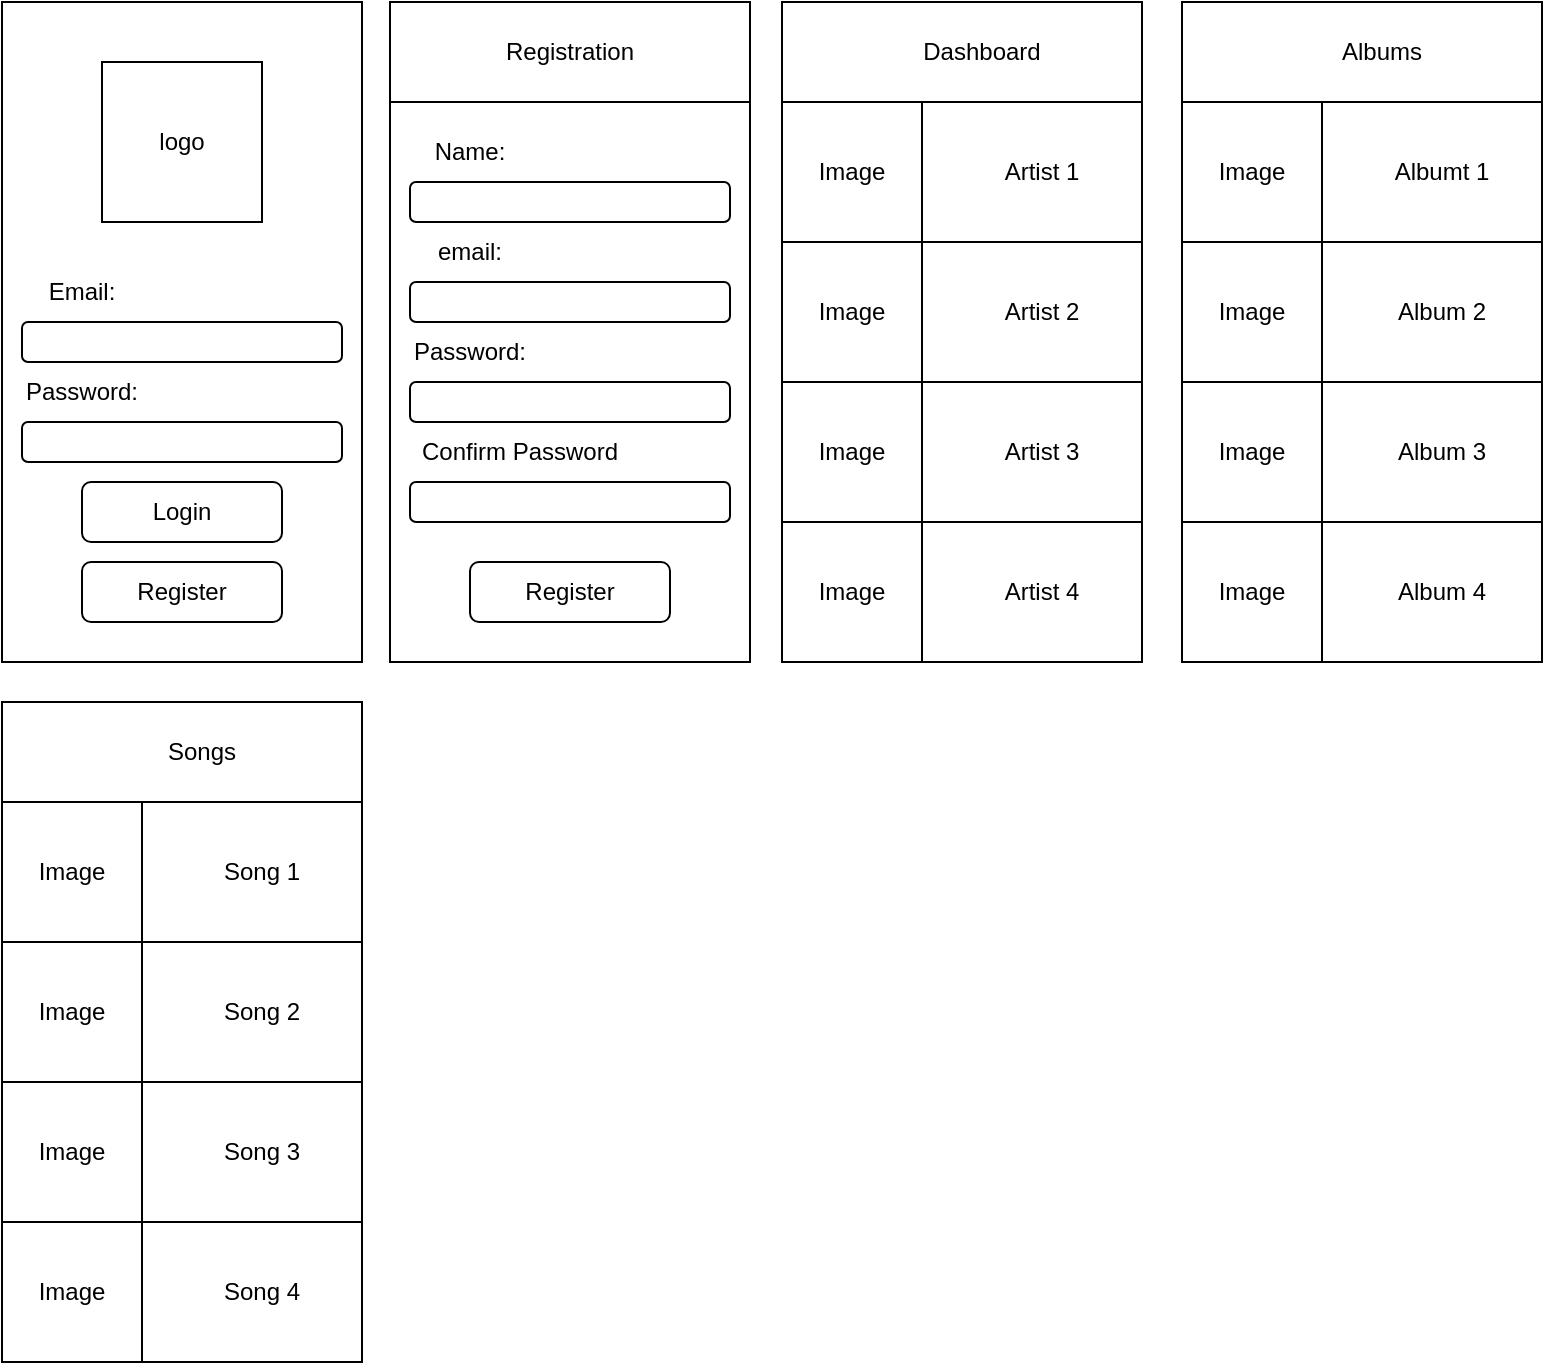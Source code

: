 <mxfile version="21.6.6" type="github">
  <diagram name="Page-1" id="4mqPzjPW6cJJpJrb6mzy">
    <mxGraphModel dx="1194" dy="698" grid="1" gridSize="10" guides="1" tooltips="1" connect="1" arrows="1" fold="1" page="1" pageScale="1" pageWidth="827" pageHeight="1169" math="0" shadow="0">
      <root>
        <mxCell id="0" />
        <mxCell id="1" parent="0" />
        <mxCell id="PPELdRnYoiZqIWjdxpYl-1" value="" style="rounded=0;whiteSpace=wrap;html=1;imageAspect=0;" vertex="1" parent="1">
          <mxGeometry x="40" y="40" width="180" height="330" as="geometry" />
        </mxCell>
        <mxCell id="PPELdRnYoiZqIWjdxpYl-2" value="logo" style="whiteSpace=wrap;html=1;aspect=fixed;" vertex="1" parent="1">
          <mxGeometry x="90" y="70" width="80" height="80" as="geometry" />
        </mxCell>
        <mxCell id="PPELdRnYoiZqIWjdxpYl-3" value="Email:" style="text;html=1;strokeColor=none;fillColor=none;align=center;verticalAlign=middle;whiteSpace=wrap;rounded=0;" vertex="1" parent="1">
          <mxGeometry x="50" y="170" width="60" height="30" as="geometry" />
        </mxCell>
        <mxCell id="PPELdRnYoiZqIWjdxpYl-4" value="" style="rounded=1;whiteSpace=wrap;html=1;" vertex="1" parent="1">
          <mxGeometry x="50" y="200" width="160" height="20" as="geometry" />
        </mxCell>
        <mxCell id="PPELdRnYoiZqIWjdxpYl-5" value="Password:" style="text;html=1;strokeColor=none;fillColor=none;align=center;verticalAlign=middle;whiteSpace=wrap;rounded=0;" vertex="1" parent="1">
          <mxGeometry x="50" y="220" width="60" height="30" as="geometry" />
        </mxCell>
        <mxCell id="PPELdRnYoiZqIWjdxpYl-6" value="" style="rounded=1;whiteSpace=wrap;html=1;" vertex="1" parent="1">
          <mxGeometry x="50" y="250" width="160" height="20" as="geometry" />
        </mxCell>
        <mxCell id="PPELdRnYoiZqIWjdxpYl-7" value="Login" style="rounded=1;whiteSpace=wrap;html=1;" vertex="1" parent="1">
          <mxGeometry x="80" y="280" width="100" height="30" as="geometry" />
        </mxCell>
        <mxCell id="PPELdRnYoiZqIWjdxpYl-8" value="Register&lt;br&gt;" style="rounded=1;whiteSpace=wrap;html=1;" vertex="1" parent="1">
          <mxGeometry x="80" y="320" width="100" height="30" as="geometry" />
        </mxCell>
        <mxCell id="PPELdRnYoiZqIWjdxpYl-52" value="" style="group" vertex="1" connectable="0" parent="1">
          <mxGeometry x="430" y="40" width="180" height="330" as="geometry" />
        </mxCell>
        <mxCell id="PPELdRnYoiZqIWjdxpYl-27" value="" style="rounded=0;whiteSpace=wrap;html=1;imageAspect=0;" vertex="1" parent="PPELdRnYoiZqIWjdxpYl-52">
          <mxGeometry width="180" height="330" as="geometry" />
        </mxCell>
        <mxCell id="PPELdRnYoiZqIWjdxpYl-28" value="" style="rounded=0;whiteSpace=wrap;html=1;" vertex="1" parent="PPELdRnYoiZqIWjdxpYl-52">
          <mxGeometry width="180" height="50" as="geometry" />
        </mxCell>
        <mxCell id="PPELdRnYoiZqIWjdxpYl-29" value="Dashboard" style="text;html=1;strokeColor=none;fillColor=none;align=center;verticalAlign=middle;whiteSpace=wrap;rounded=0;" vertex="1" parent="PPELdRnYoiZqIWjdxpYl-52">
          <mxGeometry x="70" y="10" width="60" height="30" as="geometry" />
        </mxCell>
        <mxCell id="PPELdRnYoiZqIWjdxpYl-35" value="" style="group" vertex="1" connectable="0" parent="PPELdRnYoiZqIWjdxpYl-52">
          <mxGeometry y="50" width="180" height="70" as="geometry" />
        </mxCell>
        <mxCell id="PPELdRnYoiZqIWjdxpYl-31" value="" style="rounded=0;whiteSpace=wrap;html=1;" vertex="1" parent="PPELdRnYoiZqIWjdxpYl-35">
          <mxGeometry width="180" height="70" as="geometry" />
        </mxCell>
        <mxCell id="PPELdRnYoiZqIWjdxpYl-32" value="Image" style="whiteSpace=wrap;html=1;aspect=fixed;" vertex="1" parent="PPELdRnYoiZqIWjdxpYl-35">
          <mxGeometry width="70" height="70" as="geometry" />
        </mxCell>
        <mxCell id="PPELdRnYoiZqIWjdxpYl-34" value="Artist 1" style="text;html=1;strokeColor=none;fillColor=none;align=center;verticalAlign=middle;whiteSpace=wrap;rounded=0;" vertex="1" parent="PPELdRnYoiZqIWjdxpYl-35">
          <mxGeometry x="100" y="20" width="60" height="30" as="geometry" />
        </mxCell>
        <mxCell id="PPELdRnYoiZqIWjdxpYl-37" value="" style="group" vertex="1" connectable="0" parent="PPELdRnYoiZqIWjdxpYl-52">
          <mxGeometry y="120" width="180" height="70" as="geometry" />
        </mxCell>
        <mxCell id="PPELdRnYoiZqIWjdxpYl-38" value="" style="rounded=0;whiteSpace=wrap;html=1;" vertex="1" parent="PPELdRnYoiZqIWjdxpYl-37">
          <mxGeometry width="180" height="70" as="geometry" />
        </mxCell>
        <mxCell id="PPELdRnYoiZqIWjdxpYl-39" value="Image" style="whiteSpace=wrap;html=1;aspect=fixed;" vertex="1" parent="PPELdRnYoiZqIWjdxpYl-37">
          <mxGeometry width="70" height="70" as="geometry" />
        </mxCell>
        <mxCell id="PPELdRnYoiZqIWjdxpYl-40" value="Artist 2" style="text;html=1;strokeColor=none;fillColor=none;align=center;verticalAlign=middle;whiteSpace=wrap;rounded=0;" vertex="1" parent="PPELdRnYoiZqIWjdxpYl-37">
          <mxGeometry x="100" y="20" width="60" height="30" as="geometry" />
        </mxCell>
        <mxCell id="PPELdRnYoiZqIWjdxpYl-42" value="" style="group" vertex="1" connectable="0" parent="PPELdRnYoiZqIWjdxpYl-52">
          <mxGeometry y="190" width="180" height="70" as="geometry" />
        </mxCell>
        <mxCell id="PPELdRnYoiZqIWjdxpYl-43" value="" style="rounded=0;whiteSpace=wrap;html=1;" vertex="1" parent="PPELdRnYoiZqIWjdxpYl-42">
          <mxGeometry width="180" height="70" as="geometry" />
        </mxCell>
        <mxCell id="PPELdRnYoiZqIWjdxpYl-44" value="Image" style="whiteSpace=wrap;html=1;aspect=fixed;" vertex="1" parent="PPELdRnYoiZqIWjdxpYl-42">
          <mxGeometry width="70" height="70" as="geometry" />
        </mxCell>
        <mxCell id="PPELdRnYoiZqIWjdxpYl-45" value="Artist 3" style="text;html=1;strokeColor=none;fillColor=none;align=center;verticalAlign=middle;whiteSpace=wrap;rounded=0;" vertex="1" parent="PPELdRnYoiZqIWjdxpYl-42">
          <mxGeometry x="100" y="20" width="60" height="30" as="geometry" />
        </mxCell>
        <mxCell id="PPELdRnYoiZqIWjdxpYl-48" value="" style="group" vertex="1" connectable="0" parent="PPELdRnYoiZqIWjdxpYl-52">
          <mxGeometry y="260" width="180" height="70" as="geometry" />
        </mxCell>
        <mxCell id="PPELdRnYoiZqIWjdxpYl-49" value="" style="rounded=0;whiteSpace=wrap;html=1;" vertex="1" parent="PPELdRnYoiZqIWjdxpYl-48">
          <mxGeometry width="180" height="70" as="geometry" />
        </mxCell>
        <mxCell id="PPELdRnYoiZqIWjdxpYl-50" value="Image" style="whiteSpace=wrap;html=1;aspect=fixed;" vertex="1" parent="PPELdRnYoiZqIWjdxpYl-48">
          <mxGeometry width="70" height="70" as="geometry" />
        </mxCell>
        <mxCell id="PPELdRnYoiZqIWjdxpYl-51" value="Artist 4" style="text;html=1;strokeColor=none;fillColor=none;align=center;verticalAlign=middle;whiteSpace=wrap;rounded=0;" vertex="1" parent="PPELdRnYoiZqIWjdxpYl-48">
          <mxGeometry x="100" y="20" width="60" height="30" as="geometry" />
        </mxCell>
        <mxCell id="PPELdRnYoiZqIWjdxpYl-53" value="" style="group" vertex="1" connectable="0" parent="1">
          <mxGeometry x="630" y="40" width="180" height="330" as="geometry" />
        </mxCell>
        <mxCell id="PPELdRnYoiZqIWjdxpYl-54" value="" style="rounded=0;whiteSpace=wrap;html=1;imageAspect=0;" vertex="1" parent="PPELdRnYoiZqIWjdxpYl-53">
          <mxGeometry width="180" height="330" as="geometry" />
        </mxCell>
        <mxCell id="PPELdRnYoiZqIWjdxpYl-55" value="" style="rounded=0;whiteSpace=wrap;html=1;" vertex="1" parent="PPELdRnYoiZqIWjdxpYl-53">
          <mxGeometry width="180" height="50" as="geometry" />
        </mxCell>
        <mxCell id="PPELdRnYoiZqIWjdxpYl-56" value="Albums" style="text;html=1;strokeColor=none;fillColor=none;align=center;verticalAlign=middle;whiteSpace=wrap;rounded=0;" vertex="1" parent="PPELdRnYoiZqIWjdxpYl-53">
          <mxGeometry x="70" y="10" width="60" height="30" as="geometry" />
        </mxCell>
        <mxCell id="PPELdRnYoiZqIWjdxpYl-57" value="" style="group" vertex="1" connectable="0" parent="PPELdRnYoiZqIWjdxpYl-53">
          <mxGeometry y="50" width="180" height="70" as="geometry" />
        </mxCell>
        <mxCell id="PPELdRnYoiZqIWjdxpYl-58" value="" style="rounded=0;whiteSpace=wrap;html=1;" vertex="1" parent="PPELdRnYoiZqIWjdxpYl-57">
          <mxGeometry width="180" height="70" as="geometry" />
        </mxCell>
        <mxCell id="PPELdRnYoiZqIWjdxpYl-59" value="Image" style="whiteSpace=wrap;html=1;aspect=fixed;" vertex="1" parent="PPELdRnYoiZqIWjdxpYl-57">
          <mxGeometry width="70" height="70" as="geometry" />
        </mxCell>
        <mxCell id="PPELdRnYoiZqIWjdxpYl-60" value="Albumt 1" style="text;html=1;strokeColor=none;fillColor=none;align=center;verticalAlign=middle;whiteSpace=wrap;rounded=0;" vertex="1" parent="PPELdRnYoiZqIWjdxpYl-57">
          <mxGeometry x="100" y="20" width="60" height="30" as="geometry" />
        </mxCell>
        <mxCell id="PPELdRnYoiZqIWjdxpYl-61" value="" style="group" vertex="1" connectable="0" parent="PPELdRnYoiZqIWjdxpYl-53">
          <mxGeometry y="120" width="180" height="70" as="geometry" />
        </mxCell>
        <mxCell id="PPELdRnYoiZqIWjdxpYl-62" value="" style="rounded=0;whiteSpace=wrap;html=1;" vertex="1" parent="PPELdRnYoiZqIWjdxpYl-61">
          <mxGeometry width="180" height="70" as="geometry" />
        </mxCell>
        <mxCell id="PPELdRnYoiZqIWjdxpYl-63" value="Image" style="whiteSpace=wrap;html=1;aspect=fixed;" vertex="1" parent="PPELdRnYoiZqIWjdxpYl-61">
          <mxGeometry width="70" height="70" as="geometry" />
        </mxCell>
        <mxCell id="PPELdRnYoiZqIWjdxpYl-64" value="Album 2" style="text;html=1;strokeColor=none;fillColor=none;align=center;verticalAlign=middle;whiteSpace=wrap;rounded=0;" vertex="1" parent="PPELdRnYoiZqIWjdxpYl-61">
          <mxGeometry x="100" y="20" width="60" height="30" as="geometry" />
        </mxCell>
        <mxCell id="PPELdRnYoiZqIWjdxpYl-65" value="" style="group" vertex="1" connectable="0" parent="PPELdRnYoiZqIWjdxpYl-53">
          <mxGeometry y="190" width="180" height="70" as="geometry" />
        </mxCell>
        <mxCell id="PPELdRnYoiZqIWjdxpYl-66" value="" style="rounded=0;whiteSpace=wrap;html=1;" vertex="1" parent="PPELdRnYoiZqIWjdxpYl-65">
          <mxGeometry width="180" height="70" as="geometry" />
        </mxCell>
        <mxCell id="PPELdRnYoiZqIWjdxpYl-67" value="Image" style="whiteSpace=wrap;html=1;aspect=fixed;" vertex="1" parent="PPELdRnYoiZqIWjdxpYl-65">
          <mxGeometry width="70" height="70" as="geometry" />
        </mxCell>
        <mxCell id="PPELdRnYoiZqIWjdxpYl-68" value="Album 3" style="text;html=1;strokeColor=none;fillColor=none;align=center;verticalAlign=middle;whiteSpace=wrap;rounded=0;" vertex="1" parent="PPELdRnYoiZqIWjdxpYl-65">
          <mxGeometry x="100" y="20" width="60" height="30" as="geometry" />
        </mxCell>
        <mxCell id="PPELdRnYoiZqIWjdxpYl-69" value="" style="group" vertex="1" connectable="0" parent="PPELdRnYoiZqIWjdxpYl-53">
          <mxGeometry y="260" width="180" height="70" as="geometry" />
        </mxCell>
        <mxCell id="PPELdRnYoiZqIWjdxpYl-70" value="" style="rounded=0;whiteSpace=wrap;html=1;" vertex="1" parent="PPELdRnYoiZqIWjdxpYl-69">
          <mxGeometry width="180" height="70" as="geometry" />
        </mxCell>
        <mxCell id="PPELdRnYoiZqIWjdxpYl-71" value="Image" style="whiteSpace=wrap;html=1;aspect=fixed;" vertex="1" parent="PPELdRnYoiZqIWjdxpYl-69">
          <mxGeometry width="70" height="70" as="geometry" />
        </mxCell>
        <mxCell id="PPELdRnYoiZqIWjdxpYl-72" value="Album 4" style="text;html=1;strokeColor=none;fillColor=none;align=center;verticalAlign=middle;whiteSpace=wrap;rounded=0;" vertex="1" parent="PPELdRnYoiZqIWjdxpYl-69">
          <mxGeometry x="100" y="20" width="60" height="30" as="geometry" />
        </mxCell>
        <mxCell id="PPELdRnYoiZqIWjdxpYl-75" value="" style="group" vertex="1" connectable="0" parent="1">
          <mxGeometry x="234" y="40" width="180" height="330" as="geometry" />
        </mxCell>
        <mxCell id="PPELdRnYoiZqIWjdxpYl-9" value="" style="rounded=0;whiteSpace=wrap;html=1;imageAspect=0;" vertex="1" parent="PPELdRnYoiZqIWjdxpYl-75">
          <mxGeometry width="180" height="330" as="geometry" />
        </mxCell>
        <mxCell id="PPELdRnYoiZqIWjdxpYl-10" value="" style="rounded=0;whiteSpace=wrap;html=1;" vertex="1" parent="PPELdRnYoiZqIWjdxpYl-75">
          <mxGeometry width="180" height="50" as="geometry" />
        </mxCell>
        <mxCell id="PPELdRnYoiZqIWjdxpYl-11" value="Registration" style="text;html=1;strokeColor=none;fillColor=none;align=center;verticalAlign=middle;whiteSpace=wrap;rounded=0;" vertex="1" parent="PPELdRnYoiZqIWjdxpYl-75">
          <mxGeometry x="60" y="10" width="60" height="30" as="geometry" />
        </mxCell>
        <mxCell id="PPELdRnYoiZqIWjdxpYl-16" value="" style="group" vertex="1" connectable="0" parent="PPELdRnYoiZqIWjdxpYl-75">
          <mxGeometry x="10" y="60" width="160" height="50" as="geometry" />
        </mxCell>
        <mxCell id="PPELdRnYoiZqIWjdxpYl-12" value="Name:" style="text;html=1;strokeColor=none;fillColor=none;align=center;verticalAlign=middle;whiteSpace=wrap;rounded=0;" vertex="1" parent="PPELdRnYoiZqIWjdxpYl-16">
          <mxGeometry width="60" height="30" as="geometry" />
        </mxCell>
        <mxCell id="PPELdRnYoiZqIWjdxpYl-13" value="" style="rounded=1;whiteSpace=wrap;html=1;" vertex="1" parent="PPELdRnYoiZqIWjdxpYl-16">
          <mxGeometry y="30" width="160" height="20" as="geometry" />
        </mxCell>
        <mxCell id="PPELdRnYoiZqIWjdxpYl-17" value="" style="group" vertex="1" connectable="0" parent="PPELdRnYoiZqIWjdxpYl-75">
          <mxGeometry x="10" y="110" width="160" height="50" as="geometry" />
        </mxCell>
        <mxCell id="PPELdRnYoiZqIWjdxpYl-18" value="email:" style="text;html=1;strokeColor=none;fillColor=none;align=center;verticalAlign=middle;whiteSpace=wrap;rounded=0;" vertex="1" parent="PPELdRnYoiZqIWjdxpYl-17">
          <mxGeometry width="60" height="30" as="geometry" />
        </mxCell>
        <mxCell id="PPELdRnYoiZqIWjdxpYl-19" value="" style="rounded=1;whiteSpace=wrap;html=1;" vertex="1" parent="PPELdRnYoiZqIWjdxpYl-17">
          <mxGeometry y="30" width="160" height="20" as="geometry" />
        </mxCell>
        <mxCell id="PPELdRnYoiZqIWjdxpYl-20" value="" style="group" vertex="1" connectable="0" parent="PPELdRnYoiZqIWjdxpYl-75">
          <mxGeometry x="10" y="160" width="160" height="50" as="geometry" />
        </mxCell>
        <mxCell id="PPELdRnYoiZqIWjdxpYl-21" value="Password:" style="text;html=1;strokeColor=none;fillColor=none;align=center;verticalAlign=middle;whiteSpace=wrap;rounded=0;" vertex="1" parent="PPELdRnYoiZqIWjdxpYl-20">
          <mxGeometry width="60" height="30" as="geometry" />
        </mxCell>
        <mxCell id="PPELdRnYoiZqIWjdxpYl-22" value="" style="rounded=1;whiteSpace=wrap;html=1;" vertex="1" parent="PPELdRnYoiZqIWjdxpYl-20">
          <mxGeometry y="30" width="160" height="20" as="geometry" />
        </mxCell>
        <mxCell id="PPELdRnYoiZqIWjdxpYl-23" value="" style="group" vertex="1" connectable="0" parent="PPELdRnYoiZqIWjdxpYl-75">
          <mxGeometry x="10" y="210" width="160" height="50" as="geometry" />
        </mxCell>
        <mxCell id="PPELdRnYoiZqIWjdxpYl-24" value="Confirm Password" style="text;html=1;strokeColor=none;fillColor=none;align=center;verticalAlign=middle;whiteSpace=wrap;rounded=0;" vertex="1" parent="PPELdRnYoiZqIWjdxpYl-23">
          <mxGeometry width="110" height="30" as="geometry" />
        </mxCell>
        <mxCell id="PPELdRnYoiZqIWjdxpYl-25" value="" style="rounded=1;whiteSpace=wrap;html=1;" vertex="1" parent="PPELdRnYoiZqIWjdxpYl-23">
          <mxGeometry y="30" width="160" height="20" as="geometry" />
        </mxCell>
        <mxCell id="PPELdRnYoiZqIWjdxpYl-26" value="Register&lt;br&gt;" style="rounded=1;whiteSpace=wrap;html=1;" vertex="1" parent="PPELdRnYoiZqIWjdxpYl-75">
          <mxGeometry x="40" y="280" width="100" height="30" as="geometry" />
        </mxCell>
        <mxCell id="PPELdRnYoiZqIWjdxpYl-77" value="" style="group" vertex="1" connectable="0" parent="1">
          <mxGeometry x="40" y="390" width="180" height="330" as="geometry" />
        </mxCell>
        <mxCell id="PPELdRnYoiZqIWjdxpYl-78" value="" style="rounded=0;whiteSpace=wrap;html=1;imageAspect=0;" vertex="1" parent="PPELdRnYoiZqIWjdxpYl-77">
          <mxGeometry width="180" height="330" as="geometry" />
        </mxCell>
        <mxCell id="PPELdRnYoiZqIWjdxpYl-79" value="" style="rounded=0;whiteSpace=wrap;html=1;" vertex="1" parent="PPELdRnYoiZqIWjdxpYl-77">
          <mxGeometry width="180" height="50" as="geometry" />
        </mxCell>
        <mxCell id="PPELdRnYoiZqIWjdxpYl-80" value="Songs" style="text;html=1;strokeColor=none;fillColor=none;align=center;verticalAlign=middle;whiteSpace=wrap;rounded=0;" vertex="1" parent="PPELdRnYoiZqIWjdxpYl-77">
          <mxGeometry x="70" y="10" width="60" height="30" as="geometry" />
        </mxCell>
        <mxCell id="PPELdRnYoiZqIWjdxpYl-81" value="" style="group" vertex="1" connectable="0" parent="PPELdRnYoiZqIWjdxpYl-77">
          <mxGeometry y="50" width="180" height="70" as="geometry" />
        </mxCell>
        <mxCell id="PPELdRnYoiZqIWjdxpYl-82" value="" style="rounded=0;whiteSpace=wrap;html=1;" vertex="1" parent="PPELdRnYoiZqIWjdxpYl-81">
          <mxGeometry width="180" height="70" as="geometry" />
        </mxCell>
        <mxCell id="PPELdRnYoiZqIWjdxpYl-83" value="Image" style="whiteSpace=wrap;html=1;aspect=fixed;" vertex="1" parent="PPELdRnYoiZqIWjdxpYl-81">
          <mxGeometry width="70" height="70" as="geometry" />
        </mxCell>
        <mxCell id="PPELdRnYoiZqIWjdxpYl-84" value="Song 1" style="text;html=1;strokeColor=none;fillColor=none;align=center;verticalAlign=middle;whiteSpace=wrap;rounded=0;" vertex="1" parent="PPELdRnYoiZqIWjdxpYl-81">
          <mxGeometry x="100" y="20" width="60" height="30" as="geometry" />
        </mxCell>
        <mxCell id="PPELdRnYoiZqIWjdxpYl-85" value="" style="group" vertex="1" connectable="0" parent="PPELdRnYoiZqIWjdxpYl-77">
          <mxGeometry y="120" width="180" height="70" as="geometry" />
        </mxCell>
        <mxCell id="PPELdRnYoiZqIWjdxpYl-86" value="" style="rounded=0;whiteSpace=wrap;html=1;" vertex="1" parent="PPELdRnYoiZqIWjdxpYl-85">
          <mxGeometry width="180" height="70" as="geometry" />
        </mxCell>
        <mxCell id="PPELdRnYoiZqIWjdxpYl-87" value="Image" style="whiteSpace=wrap;html=1;aspect=fixed;" vertex="1" parent="PPELdRnYoiZqIWjdxpYl-85">
          <mxGeometry width="70" height="70" as="geometry" />
        </mxCell>
        <mxCell id="PPELdRnYoiZqIWjdxpYl-88" value="Song 2" style="text;html=1;strokeColor=none;fillColor=none;align=center;verticalAlign=middle;whiteSpace=wrap;rounded=0;" vertex="1" parent="PPELdRnYoiZqIWjdxpYl-85">
          <mxGeometry x="100" y="20" width="60" height="30" as="geometry" />
        </mxCell>
        <mxCell id="PPELdRnYoiZqIWjdxpYl-89" value="" style="group" vertex="1" connectable="0" parent="PPELdRnYoiZqIWjdxpYl-77">
          <mxGeometry y="190" width="180" height="70" as="geometry" />
        </mxCell>
        <mxCell id="PPELdRnYoiZqIWjdxpYl-90" value="" style="rounded=0;whiteSpace=wrap;html=1;" vertex="1" parent="PPELdRnYoiZqIWjdxpYl-89">
          <mxGeometry width="180" height="70" as="geometry" />
        </mxCell>
        <mxCell id="PPELdRnYoiZqIWjdxpYl-91" value="Image" style="whiteSpace=wrap;html=1;aspect=fixed;" vertex="1" parent="PPELdRnYoiZqIWjdxpYl-89">
          <mxGeometry width="70" height="70" as="geometry" />
        </mxCell>
        <mxCell id="PPELdRnYoiZqIWjdxpYl-92" value="Song 3" style="text;html=1;strokeColor=none;fillColor=none;align=center;verticalAlign=middle;whiteSpace=wrap;rounded=0;" vertex="1" parent="PPELdRnYoiZqIWjdxpYl-89">
          <mxGeometry x="100" y="20" width="60" height="30" as="geometry" />
        </mxCell>
        <mxCell id="PPELdRnYoiZqIWjdxpYl-93" value="" style="group" vertex="1" connectable="0" parent="PPELdRnYoiZqIWjdxpYl-77">
          <mxGeometry y="260" width="180" height="70" as="geometry" />
        </mxCell>
        <mxCell id="PPELdRnYoiZqIWjdxpYl-94" value="" style="rounded=0;whiteSpace=wrap;html=1;" vertex="1" parent="PPELdRnYoiZqIWjdxpYl-93">
          <mxGeometry width="180" height="70" as="geometry" />
        </mxCell>
        <mxCell id="PPELdRnYoiZqIWjdxpYl-95" value="Image" style="whiteSpace=wrap;html=1;aspect=fixed;" vertex="1" parent="PPELdRnYoiZqIWjdxpYl-93">
          <mxGeometry width="70" height="70" as="geometry" />
        </mxCell>
        <mxCell id="PPELdRnYoiZqIWjdxpYl-96" value="Song 4" style="text;html=1;strokeColor=none;fillColor=none;align=center;verticalAlign=middle;whiteSpace=wrap;rounded=0;" vertex="1" parent="PPELdRnYoiZqIWjdxpYl-93">
          <mxGeometry x="100" y="20" width="60" height="30" as="geometry" />
        </mxCell>
      </root>
    </mxGraphModel>
  </diagram>
</mxfile>
